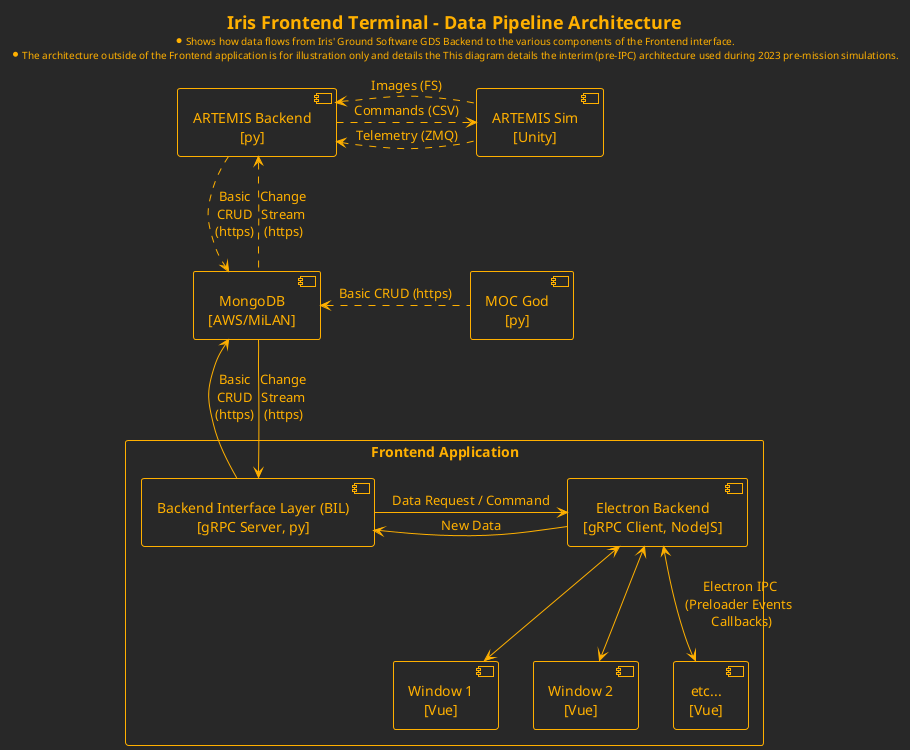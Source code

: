 @startuml Iris Frontend Terminal - Data Pipeline Architecture

!theme crt-amber

skinparam DefaultTextAlignment center

left header
= <b>Iris Frontend Terminal - Data Pipeline Architecture</b>
* Shows how data flows from Iris' Ground Software GDS Backend to the various components of the Frontend interface.
* The architecture outside of the Frontend application is for illustration only and details the This diagram details the interim (pre-IPC) architecture used during 2023 pre-mission simulations.
endheader

' External Architecture
component "ARTEMIS Sim\n[Unity]" as Unity
component "ARTEMIS Backend\n[py]" as ARTEMIS
component "MongoDB\n[AWS/MiLAN]" as MDB
component "MOC God\n[py]" as MOC

ARTEMIS .right.> Unity : "Commands (CSV)"
Unity .left.> ARTEMIS : "Images (FS)"
Unity .left.> ARTEMIS : "Telemetry (ZMQ)"

ARTEMIS .down.> MDB : "Basic\nCRUD\n(https)"
MDB .up.> ARTEMIS : "Change\nStream\n(https)"

MOC .left.> MDB : "Basic CRUD (https)"

' Frontend Application
rectangle "Frontend Application" as Frontend {
    component "Backend Interface Layer (BIL)\n[gRPC Server, py]" as BIL
    component "Electron Backend\n[gRPC Client, NodeJS]" as elec
    component "Window 1\n[Vue]" as Vue1
    component "Window 2\n[Vue]" as Vue2
    component "etc...\n[Vue]" as Vue3
    BIL -up-> MDB : "Basic\nCRUD\n(https)"
    MDB -down-> BIL : "Change\nStream\n(https)"

    elec -left-> BIL : "New Data"
    BIL -right-> elec : "Data Request / Command"

    elec <-down-> Vue1
    elec <-down-> Vue2
    elec <-down-> Vue3 : "Electron IPC\n(Preloader Events \n Callbacks)"
}

' left footer "\n\n\n* Example footer for explanation of diagram symbols."
@enduml